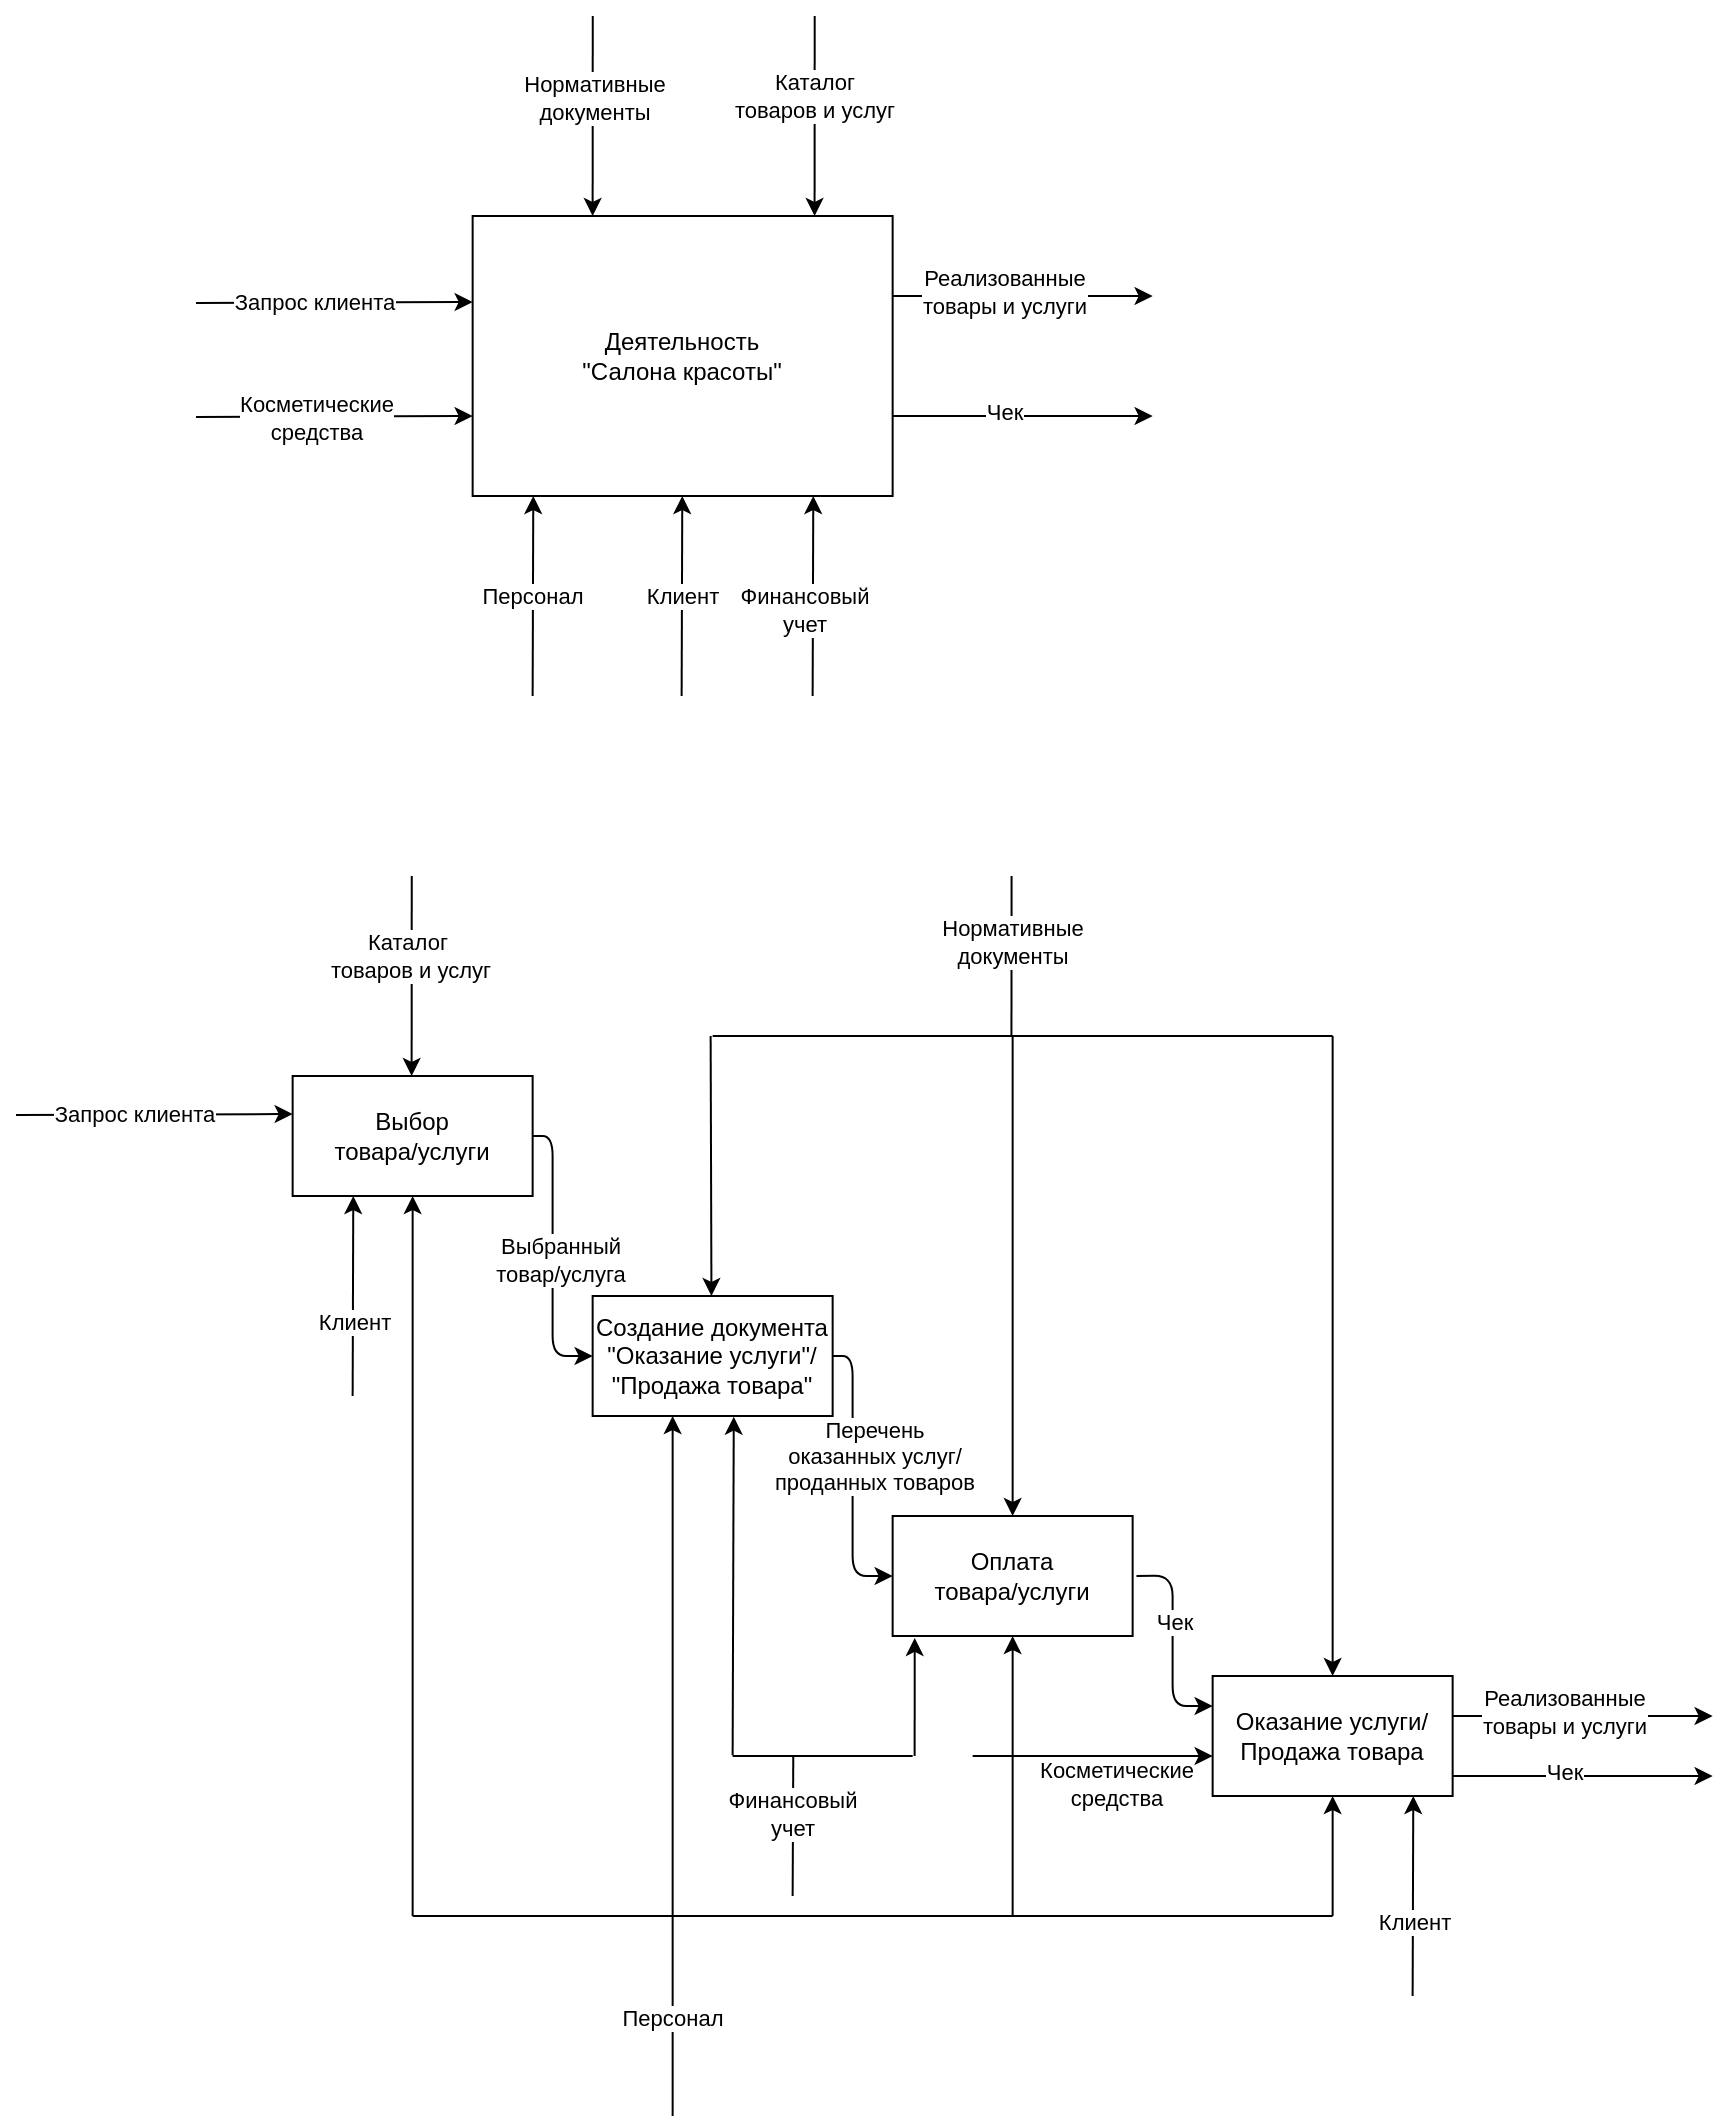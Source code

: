 <mxfile version="14.2.3" type="device"><diagram id="xrTafqQoeuZSl58CU8ei" name="Page-1"><mxGraphModel dx="2076" dy="1120" grid="1" gridSize="10" guides="1" tooltips="1" connect="1" arrows="1" fold="1" page="1" pageScale="1" pageWidth="2339" pageHeight="3300" math="0" shadow="0"><root><mxCell id="0"/><mxCell id="1" parent="0"/><mxCell id="rNYdY1Z9XRnSODI5MteB-1" value="Деятельность &lt;br&gt;&quot;Салона красоты&quot;" style="rounded=0;whiteSpace=wrap;html=1;" vertex="1" parent="1"><mxGeometry x="338.32" y="140" width="210" height="140" as="geometry"/></mxCell><mxCell id="rNYdY1Z9XRnSODI5MteB-4" value="" style="endArrow=classic;html=1;entryX=-0.008;entryY=0.075;entryDx=0;entryDy=0;entryPerimeter=0;" edge="1" parent="1"><mxGeometry width="50" height="50" relative="1" as="geometry"><mxPoint x="200.0" y="183.5" as="sourcePoint"/><mxPoint x="338.32" y="183" as="targetPoint"/></mxGeometry></mxCell><mxCell id="rNYdY1Z9XRnSODI5MteB-30" value="Запрос клиента" style="edgeLabel;html=1;align=center;verticalAlign=middle;resizable=0;points=[];" vertex="1" connectable="0" parent="rNYdY1Z9XRnSODI5MteB-4"><mxGeometry x="-0.516" y="1" relative="1" as="geometry"><mxPoint x="24.99" as="offset"/></mxGeometry></mxCell><mxCell id="rNYdY1Z9XRnSODI5MteB-5" value="" style="endArrow=classic;html=1;entryX=-0.008;entryY=0.075;entryDx=0;entryDy=0;entryPerimeter=0;" edge="1" parent="1"><mxGeometry width="50" height="50" relative="1" as="geometry"><mxPoint x="200.0" y="240.5" as="sourcePoint"/><mxPoint x="338.32" y="240" as="targetPoint"/></mxGeometry></mxCell><mxCell id="rNYdY1Z9XRnSODI5MteB-33" value="Косметические&lt;br&gt;средства" style="edgeLabel;html=1;align=center;verticalAlign=middle;resizable=0;points=[];" vertex="1" connectable="0" parent="rNYdY1Z9XRnSODI5MteB-5"><mxGeometry x="0.237" y="-1" relative="1" as="geometry"><mxPoint x="-26" as="offset"/></mxGeometry></mxCell><mxCell id="rNYdY1Z9XRnSODI5MteB-9" value="" style="endArrow=none;html=1;entryX=-0.008;entryY=0.075;entryDx=0;entryDy=0;entryPerimeter=0;endFill=0;" edge="1" parent="1"><mxGeometry width="50" height="50" relative="1" as="geometry"><mxPoint x="498.32" y="980" as="sourcePoint"/><mxPoint x="498.64" y="910" as="targetPoint"/></mxGeometry></mxCell><mxCell id="rNYdY1Z9XRnSODI5MteB-32" value="Финансовый&lt;br&gt;учет" style="edgeLabel;html=1;align=center;verticalAlign=middle;resizable=0;points=[];" vertex="1" connectable="0" parent="rNYdY1Z9XRnSODI5MteB-9"><mxGeometry x="0.139" y="1" relative="1" as="geometry"><mxPoint y="-1" as="offset"/></mxGeometry></mxCell><mxCell id="rNYdY1Z9XRnSODI5MteB-13" value="" style="endArrow=classic;html=1;entryX=-0.008;entryY=0.075;entryDx=0;entryDy=0;entryPerimeter=0;" edge="1" parent="1"><mxGeometry width="50" height="50" relative="1" as="geometry"><mxPoint x="278.32" y="730" as="sourcePoint"/><mxPoint x="278.64" y="630" as="targetPoint"/></mxGeometry></mxCell><mxCell id="rNYdY1Z9XRnSODI5MteB-28" value="Клиент" style="edgeLabel;html=1;align=center;verticalAlign=middle;resizable=0;points=[];" vertex="1" connectable="0" parent="rNYdY1Z9XRnSODI5MteB-13"><mxGeometry x="0.118" relative="1" as="geometry"><mxPoint y="19" as="offset"/></mxGeometry></mxCell><mxCell id="rNYdY1Z9XRnSODI5MteB-15" value="" style="endArrow=classic;html=1;" edge="1" parent="1"><mxGeometry width="50" height="50" relative="1" as="geometry"><mxPoint x="828.32" y="890" as="sourcePoint"/><mxPoint x="958.32" y="890" as="targetPoint"/></mxGeometry></mxCell><mxCell id="rNYdY1Z9XRnSODI5MteB-24" value="Реализованные&lt;br&gt;товары и услуги" style="edgeLabel;html=1;align=center;verticalAlign=middle;resizable=0;points=[];" vertex="1" connectable="0" parent="rNYdY1Z9XRnSODI5MteB-15"><mxGeometry x="-0.156" y="2" relative="1" as="geometry"><mxPoint as="offset"/></mxGeometry></mxCell><mxCell id="rNYdY1Z9XRnSODI5MteB-16" value="" style="endArrow=classic;html=1;entryX=0.095;entryY=0;entryDx=0;entryDy=0;entryPerimeter=0;" edge="1" parent="1"><mxGeometry width="50" height="50" relative="1" as="geometry"><mxPoint x="509.34" y="40" as="sourcePoint"/><mxPoint x="509.29" y="140" as="targetPoint"/></mxGeometry></mxCell><mxCell id="rNYdY1Z9XRnSODI5MteB-22" value="Каталог &lt;br&gt;товаров и услуг" style="edgeLabel;html=1;align=center;verticalAlign=middle;resizable=0;points=[];" vertex="1" connectable="0" parent="rNYdY1Z9XRnSODI5MteB-16"><mxGeometry x="-0.213" y="-1" relative="1" as="geometry"><mxPoint as="offset"/></mxGeometry></mxCell><mxCell id="rNYdY1Z9XRnSODI5MteB-17" value="" style="endArrow=none;html=1;endFill=0;" edge="1" parent="1"><mxGeometry width="50" height="50" relative="1" as="geometry"><mxPoint x="607.78" y="470" as="sourcePoint"/><mxPoint x="607.73" y="550" as="targetPoint"/></mxGeometry></mxCell><mxCell id="rNYdY1Z9XRnSODI5MteB-23" value="Нормативные&lt;br&gt;документы" style="edgeLabel;html=1;align=center;verticalAlign=middle;resizable=0;points=[];" vertex="1" connectable="0" parent="rNYdY1Z9XRnSODI5MteB-17"><mxGeometry x="-0.185" relative="1" as="geometry"><mxPoint as="offset"/></mxGeometry></mxCell><mxCell id="rNYdY1Z9XRnSODI5MteB-34" value="Выбор &lt;br&gt;товара/услуги" style="rounded=0;whiteSpace=wrap;html=1;" vertex="1" parent="1"><mxGeometry x="248.32" y="570" width="120" height="60" as="geometry"/></mxCell><mxCell id="rNYdY1Z9XRnSODI5MteB-35" value="Оказание услуги/&lt;br&gt;Продажа товара" style="rounded=0;whiteSpace=wrap;html=1;" vertex="1" parent="1"><mxGeometry x="708.32" y="870" width="120" height="60" as="geometry"/></mxCell><mxCell id="rNYdY1Z9XRnSODI5MteB-36" value="Оплата&lt;br&gt;товара/услуги" style="rounded=0;whiteSpace=wrap;html=1;" vertex="1" parent="1"><mxGeometry x="548.32" y="790" width="120" height="60" as="geometry"/></mxCell><mxCell id="rNYdY1Z9XRnSODI5MteB-37" value="Создание документа &quot;Оказание услуги&quot;/&lt;br&gt;&quot;Продажа товара&quot;" style="rounded=0;whiteSpace=wrap;html=1;" vertex="1" parent="1"><mxGeometry x="398.32" y="680" width="120" height="60" as="geometry"/></mxCell><mxCell id="rNYdY1Z9XRnSODI5MteB-38" value="" style="endArrow=classic;html=1;entryX=-0.008;entryY=0.075;entryDx=0;entryDy=0;entryPerimeter=0;" edge="1" parent="1"><mxGeometry width="50" height="50" relative="1" as="geometry"><mxPoint x="368.32" y="380" as="sourcePoint"/><mxPoint x="368.64" y="280" as="targetPoint"/></mxGeometry></mxCell><mxCell id="rNYdY1Z9XRnSODI5MteB-39" value="Персонал" style="edgeLabel;html=1;align=center;verticalAlign=middle;resizable=0;points=[];" vertex="1" connectable="0" parent="rNYdY1Z9XRnSODI5MteB-38"><mxGeometry x="0.16" y="1" relative="1" as="geometry"><mxPoint y="8" as="offset"/></mxGeometry></mxCell><mxCell id="rNYdY1Z9XRnSODI5MteB-40" value="" style="endArrow=classic;html=1;entryX=-0.008;entryY=0.075;entryDx=0;entryDy=0;entryPerimeter=0;" edge="1" parent="1"><mxGeometry width="50" height="50" relative="1" as="geometry"><mxPoint x="508.32" y="380" as="sourcePoint"/><mxPoint x="508.64" y="280" as="targetPoint"/></mxGeometry></mxCell><mxCell id="rNYdY1Z9XRnSODI5MteB-41" value="Финансовый&lt;br&gt;учет" style="edgeLabel;html=1;align=center;verticalAlign=middle;resizable=0;points=[];" vertex="1" connectable="0" parent="rNYdY1Z9XRnSODI5MteB-40"><mxGeometry x="0.139" y="1" relative="1" as="geometry"><mxPoint x="-3.39" y="14" as="offset"/></mxGeometry></mxCell><mxCell id="rNYdY1Z9XRnSODI5MteB-46" value="" style="endArrow=classic;html=1;entryX=-0.008;entryY=0.075;entryDx=0;entryDy=0;entryPerimeter=0;" edge="1" parent="1"><mxGeometry width="50" height="50" relative="1" as="geometry"><mxPoint x="442.82" y="380" as="sourcePoint"/><mxPoint x="443.14" y="280" as="targetPoint"/></mxGeometry></mxCell><mxCell id="rNYdY1Z9XRnSODI5MteB-47" value="Клиент" style="edgeLabel;html=1;align=center;verticalAlign=middle;resizable=0;points=[];" vertex="1" connectable="0" parent="rNYdY1Z9XRnSODI5MteB-46"><mxGeometry x="0.118" relative="1" as="geometry"><mxPoint y="6" as="offset"/></mxGeometry></mxCell><mxCell id="rNYdY1Z9XRnSODI5MteB-48" value="" style="endArrow=classic;html=1;entryX=-0.008;entryY=0.075;entryDx=0;entryDy=0;entryPerimeter=0;" edge="1" parent="1"><mxGeometry width="50" height="50" relative="1" as="geometry"><mxPoint x="110.0" y="589.5" as="sourcePoint"/><mxPoint x="248.32" y="589" as="targetPoint"/></mxGeometry></mxCell><mxCell id="rNYdY1Z9XRnSODI5MteB-49" value="Запрос клиента" style="edgeLabel;html=1;align=center;verticalAlign=middle;resizable=0;points=[];" vertex="1" connectable="0" parent="rNYdY1Z9XRnSODI5MteB-48"><mxGeometry x="-0.516" y="1" relative="1" as="geometry"><mxPoint x="24.99" as="offset"/></mxGeometry></mxCell><mxCell id="rNYdY1Z9XRnSODI5MteB-50" value="" style="endArrow=classic;html=1;entryX=-0.008;entryY=0.075;entryDx=0;entryDy=0;entryPerimeter=0;" edge="1" parent="1"><mxGeometry width="50" height="50" relative="1" as="geometry"><mxPoint x="588.32" y="910" as="sourcePoint"/><mxPoint x="708.32" y="910" as="targetPoint"/></mxGeometry></mxCell><mxCell id="rNYdY1Z9XRnSODI5MteB-51" value="Косметические&lt;br&gt;средства" style="edgeLabel;html=1;align=center;verticalAlign=middle;resizable=0;points=[];" vertex="1" connectable="0" parent="rNYdY1Z9XRnSODI5MteB-50"><mxGeometry x="0.237" y="-1" relative="1" as="geometry"><mxPoint x="-2.52" y="12.81" as="offset"/></mxGeometry></mxCell><mxCell id="rNYdY1Z9XRnSODI5MteB-52" value="" style="endArrow=classic;html=1;" edge="1" parent="1"><mxGeometry width="50" height="50" relative="1" as="geometry"><mxPoint x="548.32" y="180" as="sourcePoint"/><mxPoint x="678.32" y="180" as="targetPoint"/></mxGeometry></mxCell><mxCell id="rNYdY1Z9XRnSODI5MteB-53" value="Реализованные&lt;br&gt;товары и услуги" style="edgeLabel;html=1;align=center;verticalAlign=middle;resizable=0;points=[];" vertex="1" connectable="0" parent="rNYdY1Z9XRnSODI5MteB-52"><mxGeometry x="-0.156" y="2" relative="1" as="geometry"><mxPoint as="offset"/></mxGeometry></mxCell><mxCell id="rNYdY1Z9XRnSODI5MteB-54" value="" style="endArrow=classic;html=1;entryX=0.095;entryY=0;entryDx=0;entryDy=0;entryPerimeter=0;" edge="1" parent="1"><mxGeometry width="50" height="50" relative="1" as="geometry"><mxPoint x="398.37" y="40" as="sourcePoint"/><mxPoint x="398.32" y="140" as="targetPoint"/></mxGeometry></mxCell><mxCell id="rNYdY1Z9XRnSODI5MteB-55" value="Нормативные&lt;br&gt;документы" style="edgeLabel;html=1;align=center;verticalAlign=middle;resizable=0;points=[];" vertex="1" connectable="0" parent="rNYdY1Z9XRnSODI5MteB-54"><mxGeometry x="-0.185" relative="1" as="geometry"><mxPoint as="offset"/></mxGeometry></mxCell><mxCell id="rNYdY1Z9XRnSODI5MteB-56" value="" style="endArrow=classic;html=1;entryX=0.095;entryY=0;entryDx=0;entryDy=0;entryPerimeter=0;" edge="1" parent="1"><mxGeometry width="50" height="50" relative="1" as="geometry"><mxPoint x="307.87" y="470" as="sourcePoint"/><mxPoint x="307.82" y="570" as="targetPoint"/></mxGeometry></mxCell><mxCell id="rNYdY1Z9XRnSODI5MteB-57" value="Каталог&amp;nbsp;&lt;br&gt;товаров и услуг" style="edgeLabel;html=1;align=center;verticalAlign=middle;resizable=0;points=[];" vertex="1" connectable="0" parent="rNYdY1Z9XRnSODI5MteB-56"><mxGeometry x="-0.213" y="-1" relative="1" as="geometry"><mxPoint as="offset"/></mxGeometry></mxCell><mxCell id="rNYdY1Z9XRnSODI5MteB-58" value="" style="endArrow=classic;html=1;entryX=0;entryY=0.5;entryDx=0;entryDy=0;edgeStyle=orthogonalEdgeStyle;exitX=1;exitY=0.5;exitDx=0;exitDy=0;" edge="1" parent="1"><mxGeometry width="50" height="50" relative="1" as="geometry"><mxPoint x="368.32" y="600" as="sourcePoint"/><mxPoint x="398.32" y="710" as="targetPoint"/><Array as="points"><mxPoint x="378.32" y="600"/><mxPoint x="378.32" y="710"/></Array></mxGeometry></mxCell><mxCell id="rNYdY1Z9XRnSODI5MteB-59" value="Выбранный&lt;br&gt;товар/услуга" style="edgeLabel;html=1;align=center;verticalAlign=middle;resizable=0;points=[];" vertex="1" connectable="0" parent="rNYdY1Z9XRnSODI5MteB-58"><mxGeometry x="0.211" y="3" relative="1" as="geometry"><mxPoint y="-13" as="offset"/></mxGeometry></mxCell><mxCell id="rNYdY1Z9XRnSODI5MteB-60" value="" style="endArrow=classic;html=1;" edge="1" parent="1"><mxGeometry width="50" height="50" relative="1" as="geometry"><mxPoint x="548.32" y="240" as="sourcePoint"/><mxPoint x="678.32" y="240" as="targetPoint"/></mxGeometry></mxCell><mxCell id="rNYdY1Z9XRnSODI5MteB-61" value="Чек" style="edgeLabel;html=1;align=center;verticalAlign=middle;resizable=0;points=[];" vertex="1" connectable="0" parent="rNYdY1Z9XRnSODI5MteB-60"><mxGeometry x="-0.156" y="2" relative="1" as="geometry"><mxPoint as="offset"/></mxGeometry></mxCell><mxCell id="rNYdY1Z9XRnSODI5MteB-62" value="" style="endArrow=classic;html=1;" edge="1" parent="1"><mxGeometry width="50" height="50" relative="1" as="geometry"><mxPoint x="828.32" y="920" as="sourcePoint"/><mxPoint x="958.32" y="920" as="targetPoint"/></mxGeometry></mxCell><mxCell id="rNYdY1Z9XRnSODI5MteB-63" value="Чек" style="edgeLabel;html=1;align=center;verticalAlign=middle;resizable=0;points=[];" vertex="1" connectable="0" parent="rNYdY1Z9XRnSODI5MteB-62"><mxGeometry x="-0.156" y="2" relative="1" as="geometry"><mxPoint as="offset"/></mxGeometry></mxCell><mxCell id="rNYdY1Z9XRnSODI5MteB-65" value="" style="endArrow=none;html=1;" edge="1" parent="1"><mxGeometry width="50" height="50" relative="1" as="geometry"><mxPoint x="438.32" y="1090" as="sourcePoint"/><mxPoint x="438.32" y="990" as="targetPoint"/></mxGeometry></mxCell><mxCell id="rNYdY1Z9XRnSODI5MteB-66" value="Персонал" style="edgeLabel;html=1;align=center;verticalAlign=middle;resizable=0;points=[];" vertex="1" connectable="0" parent="rNYdY1Z9XRnSODI5MteB-65"><mxGeometry x="-0.239" y="1" relative="1" as="geometry"><mxPoint y="-11.71" as="offset"/></mxGeometry></mxCell><mxCell id="rNYdY1Z9XRnSODI5MteB-67" value="" style="endArrow=none;html=1;" edge="1" parent="1"><mxGeometry width="50" height="50" relative="1" as="geometry"><mxPoint x="768.32" y="990" as="sourcePoint"/><mxPoint x="308.32" y="990" as="targetPoint"/></mxGeometry></mxCell><mxCell id="rNYdY1Z9XRnSODI5MteB-68" value="" style="endArrow=classic;html=1;entryX=0.5;entryY=1;entryDx=0;entryDy=0;" edge="1" parent="1" target="rNYdY1Z9XRnSODI5MteB-34"><mxGeometry width="50" height="50" relative="1" as="geometry"><mxPoint x="308.32" y="990" as="sourcePoint"/><mxPoint x="358.32" y="890" as="targetPoint"/></mxGeometry></mxCell><mxCell id="rNYdY1Z9XRnSODI5MteB-69" value="" style="endArrow=classic;html=1;" edge="1" parent="1"><mxGeometry width="50" height="50" relative="1" as="geometry"><mxPoint x="438.32" y="990" as="sourcePoint"/><mxPoint x="438.32" y="740" as="targetPoint"/></mxGeometry></mxCell><mxCell id="rNYdY1Z9XRnSODI5MteB-70" value="" style="endArrow=classic;html=1;entryX=0.5;entryY=1;entryDx=0;entryDy=0;" edge="1" parent="1" target="rNYdY1Z9XRnSODI5MteB-36"><mxGeometry width="50" height="50" relative="1" as="geometry"><mxPoint x="608.32" y="990" as="sourcePoint"/><mxPoint x="358.32" y="890" as="targetPoint"/></mxGeometry></mxCell><mxCell id="rNYdY1Z9XRnSODI5MteB-71" value="" style="endArrow=classic;html=1;entryX=0.5;entryY=1;entryDx=0;entryDy=0;" edge="1" parent="1" target="rNYdY1Z9XRnSODI5MteB-35"><mxGeometry width="50" height="50" relative="1" as="geometry"><mxPoint x="768.32" y="990" as="sourcePoint"/><mxPoint x="648.32" y="920" as="targetPoint"/></mxGeometry></mxCell><mxCell id="rNYdY1Z9XRnSODI5MteB-72" value="" style="endArrow=none;html=1;" edge="1" parent="1"><mxGeometry width="50" height="50" relative="1" as="geometry"><mxPoint x="458.32" y="550" as="sourcePoint"/><mxPoint x="768.32" y="550" as="targetPoint"/></mxGeometry></mxCell><mxCell id="rNYdY1Z9XRnSODI5MteB-73" value="" style="endArrow=classic;html=1;" edge="1" parent="1"><mxGeometry width="50" height="50" relative="1" as="geometry"><mxPoint x="457.32" y="550" as="sourcePoint"/><mxPoint x="457.73" y="680" as="targetPoint"/></mxGeometry></mxCell><mxCell id="rNYdY1Z9XRnSODI5MteB-75" value="" style="endArrow=classic;html=1;entryX=0.5;entryY=0;entryDx=0;entryDy=0;" edge="1" parent="1" target="rNYdY1Z9XRnSODI5MteB-35"><mxGeometry width="50" height="50" relative="1" as="geometry"><mxPoint x="768.32" y="550" as="sourcePoint"/><mxPoint x="868.32" y="480" as="targetPoint"/></mxGeometry></mxCell><mxCell id="rNYdY1Z9XRnSODI5MteB-76" value="" style="endArrow=classic;html=1;entryX=0.5;entryY=0;entryDx=0;entryDy=0;" edge="1" parent="1" target="rNYdY1Z9XRnSODI5MteB-36"><mxGeometry width="50" height="50" relative="1" as="geometry"><mxPoint x="608.32" y="550" as="sourcePoint"/><mxPoint x="498.32" y="670" as="targetPoint"/></mxGeometry></mxCell><mxCell id="rNYdY1Z9XRnSODI5MteB-77" value="" style="endArrow=classic;html=1;entryX=-0.008;entryY=0.075;entryDx=0;entryDy=0;entryPerimeter=0;" edge="1" parent="1"><mxGeometry width="50" height="50" relative="1" as="geometry"><mxPoint x="808.32" y="1030.0" as="sourcePoint"/><mxPoint x="808.64" y="930.0" as="targetPoint"/></mxGeometry></mxCell><mxCell id="rNYdY1Z9XRnSODI5MteB-78" value="Клиент" style="edgeLabel;html=1;align=center;verticalAlign=middle;resizable=0;points=[];" vertex="1" connectable="0" parent="rNYdY1Z9XRnSODI5MteB-77"><mxGeometry x="0.118" relative="1" as="geometry"><mxPoint y="19" as="offset"/></mxGeometry></mxCell><mxCell id="rNYdY1Z9XRnSODI5MteB-79" value="" style="endArrow=classic;html=1;entryX=0;entryY=0.25;entryDx=0;entryDy=0;edgeStyle=orthogonalEdgeStyle;exitX=1.016;exitY=0.499;exitDx=0;exitDy=0;exitPerimeter=0;" edge="1" parent="1" source="rNYdY1Z9XRnSODI5MteB-36" target="rNYdY1Z9XRnSODI5MteB-35"><mxGeometry width="50" height="50" relative="1" as="geometry"><mxPoint x="678.32" y="800" as="sourcePoint"/><mxPoint x="708.32" y="910.06" as="targetPoint"/><Array as="points"><mxPoint x="688.32" y="820"/><mxPoint x="688.32" y="885"/></Array></mxGeometry></mxCell><mxCell id="rNYdY1Z9XRnSODI5MteB-80" value="Чек" style="edgeLabel;html=1;align=center;verticalAlign=middle;resizable=0;points=[];" vertex="1" connectable="0" parent="rNYdY1Z9XRnSODI5MteB-79"><mxGeometry x="0.211" y="3" relative="1" as="geometry"><mxPoint x="-3" y="-21.49" as="offset"/></mxGeometry></mxCell><mxCell id="rNYdY1Z9XRnSODI5MteB-81" value="" style="endArrow=classic;html=1;entryX=0;entryY=0.5;entryDx=0;entryDy=0;edgeStyle=orthogonalEdgeStyle;exitX=1;exitY=0.5;exitDx=0;exitDy=0;" edge="1" parent="1" target="rNYdY1Z9XRnSODI5MteB-36"><mxGeometry width="50" height="50" relative="1" as="geometry"><mxPoint x="518.32" y="710" as="sourcePoint"/><mxPoint x="548.32" y="820" as="targetPoint"/><Array as="points"><mxPoint x="528.32" y="710"/><mxPoint x="528.32" y="820"/></Array></mxGeometry></mxCell><mxCell id="rNYdY1Z9XRnSODI5MteB-82" value="Перечень &lt;br&gt;оказанных услуг/&lt;br&gt;проданных товаров" style="edgeLabel;html=1;align=center;verticalAlign=middle;resizable=0;points=[];" vertex="1" connectable="0" parent="rNYdY1Z9XRnSODI5MteB-81"><mxGeometry x="0.211" y="3" relative="1" as="geometry"><mxPoint x="7" y="-25" as="offset"/></mxGeometry></mxCell><mxCell id="rNYdY1Z9XRnSODI5MteB-83" value="" style="endArrow=classic;html=1;entryX=0.588;entryY=1.006;entryDx=0;entryDy=0;entryPerimeter=0;" edge="1" parent="1" target="rNYdY1Z9XRnSODI5MteB-37"><mxGeometry width="50" height="50" relative="1" as="geometry"><mxPoint x="468.32" y="909.66" as="sourcePoint"/><mxPoint x="468.8" y="742.0" as="targetPoint"/></mxGeometry></mxCell><mxCell id="rNYdY1Z9XRnSODI5MteB-84" value="" style="endArrow=classic;html=1;entryX=0.092;entryY=1.016;entryDx=0;entryDy=0;entryPerimeter=0;" edge="1" parent="1" target="rNYdY1Z9XRnSODI5MteB-36"><mxGeometry width="50" height="50" relative="1" as="geometry"><mxPoint x="559.32" y="910" as="sourcePoint"/><mxPoint x="578.32" y="920" as="targetPoint"/></mxGeometry></mxCell><mxCell id="rNYdY1Z9XRnSODI5MteB-85" value="" style="endArrow=none;html=1;" edge="1" parent="1"><mxGeometry width="50" height="50" relative="1" as="geometry"><mxPoint x="468.32" y="910" as="sourcePoint"/><mxPoint x="558.32" y="910" as="targetPoint"/></mxGeometry></mxCell></root></mxGraphModel></diagram></mxfile>